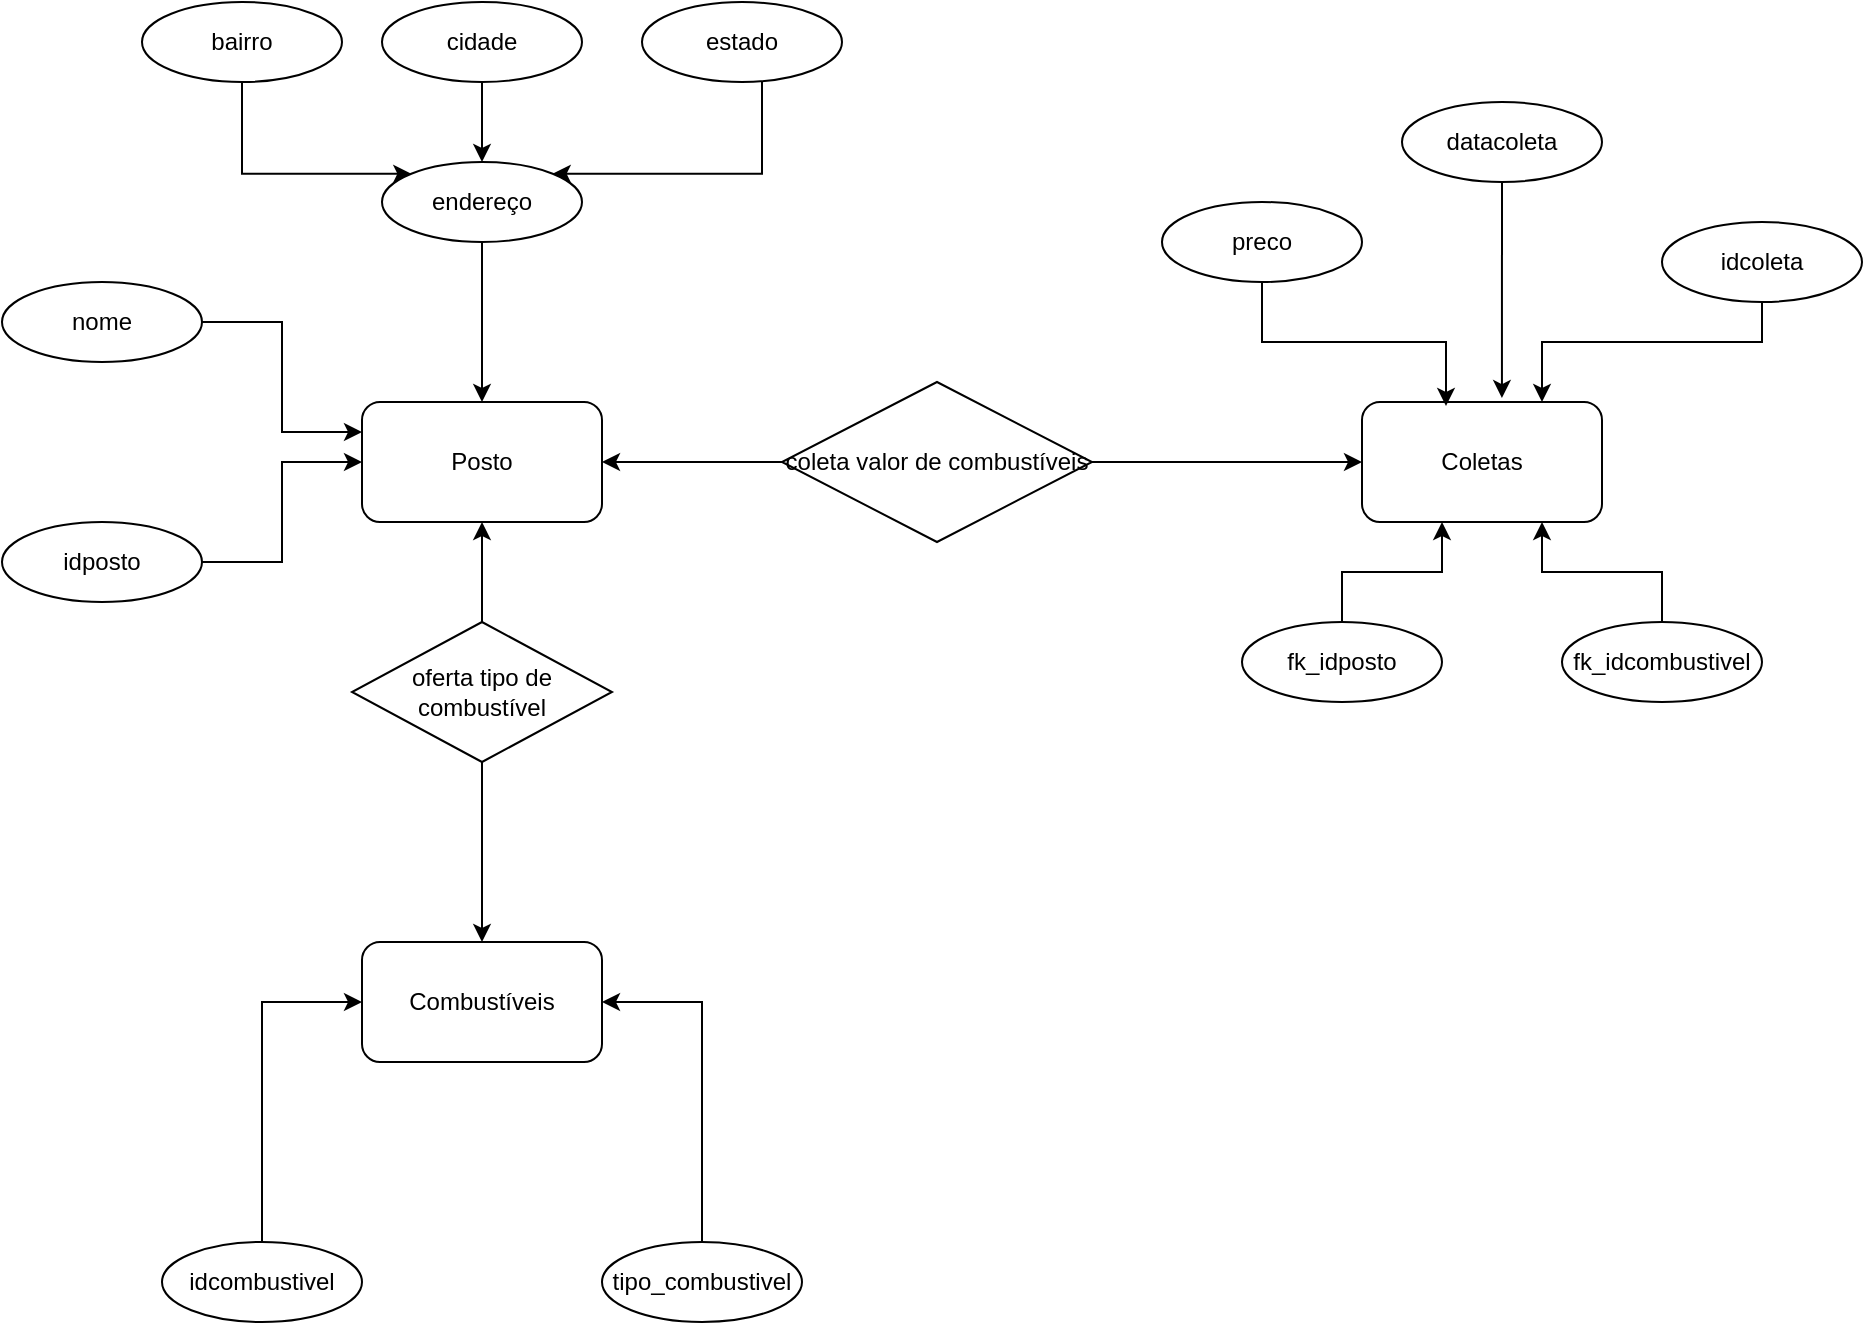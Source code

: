 <mxfile version="24.4.4" type="github">
  <diagram id="R2lEEEUBdFMjLlhIrx00" name="Page-1">
    <mxGraphModel dx="2524" dy="1882" grid="1" gridSize="10" guides="1" tooltips="1" connect="1" arrows="1" fold="1" page="1" pageScale="1" pageWidth="850" pageHeight="1100" math="0" shadow="0" extFonts="Permanent Marker^https://fonts.googleapis.com/css?family=Permanent+Marker">
      <root>
        <mxCell id="0" />
        <mxCell id="1" parent="0" />
        <mxCell id="GcDPoTNNET3Vwg0IlSCf-1" value="Posto" style="rounded=1;whiteSpace=wrap;html=1;" vertex="1" parent="1">
          <mxGeometry x="70" y="190" width="120" height="60" as="geometry" />
        </mxCell>
        <mxCell id="GcDPoTNNET3Vwg0IlSCf-2" value="Coletas" style="rounded=1;whiteSpace=wrap;html=1;" vertex="1" parent="1">
          <mxGeometry x="570" y="190" width="120" height="60" as="geometry" />
        </mxCell>
        <mxCell id="GcDPoTNNET3Vwg0IlSCf-3" value="Combustíveis" style="rounded=1;whiteSpace=wrap;html=1;" vertex="1" parent="1">
          <mxGeometry x="70" y="460" width="120" height="60" as="geometry" />
        </mxCell>
        <mxCell id="GcDPoTNNET3Vwg0IlSCf-38" style="edgeStyle=orthogonalEdgeStyle;rounded=0;orthogonalLoop=1;jettySize=auto;html=1;entryX=0;entryY=0.5;entryDx=0;entryDy=0;" edge="1" parent="1" source="GcDPoTNNET3Vwg0IlSCf-4" target="GcDPoTNNET3Vwg0IlSCf-3">
          <mxGeometry relative="1" as="geometry" />
        </mxCell>
        <mxCell id="GcDPoTNNET3Vwg0IlSCf-4" value="idcombustivel" style="ellipse;whiteSpace=wrap;html=1;align=center;" vertex="1" parent="1">
          <mxGeometry x="-30" y="610" width="100" height="40" as="geometry" />
        </mxCell>
        <mxCell id="GcDPoTNNET3Vwg0IlSCf-39" style="edgeStyle=orthogonalEdgeStyle;rounded=0;orthogonalLoop=1;jettySize=auto;html=1;entryX=1;entryY=0.5;entryDx=0;entryDy=0;" edge="1" parent="1" source="GcDPoTNNET3Vwg0IlSCf-7" target="GcDPoTNNET3Vwg0IlSCf-3">
          <mxGeometry relative="1" as="geometry" />
        </mxCell>
        <mxCell id="GcDPoTNNET3Vwg0IlSCf-7" value="tipo_combustivel" style="ellipse;whiteSpace=wrap;html=1;align=center;" vertex="1" parent="1">
          <mxGeometry x="190" y="610" width="100" height="40" as="geometry" />
        </mxCell>
        <mxCell id="GcDPoTNNET3Vwg0IlSCf-30" value="" style="edgeStyle=orthogonalEdgeStyle;rounded=0;orthogonalLoop=1;jettySize=auto;html=1;" edge="1" parent="1" source="GcDPoTNNET3Vwg0IlSCf-8" target="GcDPoTNNET3Vwg0IlSCf-1">
          <mxGeometry relative="1" as="geometry" />
        </mxCell>
        <mxCell id="GcDPoTNNET3Vwg0IlSCf-8" value="idposto" style="ellipse;whiteSpace=wrap;html=1;align=center;" vertex="1" parent="1">
          <mxGeometry x="-110" y="250" width="100" height="40" as="geometry" />
        </mxCell>
        <mxCell id="GcDPoTNNET3Vwg0IlSCf-25" value="" style="edgeStyle=orthogonalEdgeStyle;rounded=0;orthogonalLoop=1;jettySize=auto;html=1;" edge="1" parent="1" source="GcDPoTNNET3Vwg0IlSCf-9" target="GcDPoTNNET3Vwg0IlSCf-1">
          <mxGeometry relative="1" as="geometry" />
        </mxCell>
        <mxCell id="GcDPoTNNET3Vwg0IlSCf-9" value="endereço" style="ellipse;whiteSpace=wrap;html=1;align=center;" vertex="1" parent="1">
          <mxGeometry x="80" y="70" width="100" height="40" as="geometry" />
        </mxCell>
        <mxCell id="GcDPoTNNET3Vwg0IlSCf-28" value="" style="edgeStyle=orthogonalEdgeStyle;rounded=0;orthogonalLoop=1;jettySize=auto;html=1;" edge="1" parent="1" source="GcDPoTNNET3Vwg0IlSCf-10" target="GcDPoTNNET3Vwg0IlSCf-9">
          <mxGeometry relative="1" as="geometry" />
        </mxCell>
        <mxCell id="GcDPoTNNET3Vwg0IlSCf-10" value="cidade" style="ellipse;whiteSpace=wrap;html=1;align=center;" vertex="1" parent="1">
          <mxGeometry x="80" y="-10" width="100" height="40" as="geometry" />
        </mxCell>
        <mxCell id="GcDPoTNNET3Vwg0IlSCf-29" style="edgeStyle=orthogonalEdgeStyle;rounded=0;orthogonalLoop=1;jettySize=auto;html=1;entryX=1;entryY=0;entryDx=0;entryDy=0;" edge="1" parent="1" source="GcDPoTNNET3Vwg0IlSCf-11" target="GcDPoTNNET3Vwg0IlSCf-9">
          <mxGeometry relative="1" as="geometry">
            <Array as="points">
              <mxPoint x="270" y="76" />
            </Array>
          </mxGeometry>
        </mxCell>
        <mxCell id="GcDPoTNNET3Vwg0IlSCf-11" value="estado" style="ellipse;whiteSpace=wrap;html=1;align=center;" vertex="1" parent="1">
          <mxGeometry x="210" y="-10" width="100" height="40" as="geometry" />
        </mxCell>
        <mxCell id="GcDPoTNNET3Vwg0IlSCf-12" value="bairro" style="ellipse;whiteSpace=wrap;html=1;align=center;" vertex="1" parent="1">
          <mxGeometry x="-40" y="-10" width="100" height="40" as="geometry" />
        </mxCell>
        <mxCell id="GcDPoTNNET3Vwg0IlSCf-31" style="edgeStyle=orthogonalEdgeStyle;rounded=0;orthogonalLoop=1;jettySize=auto;html=1;entryX=0;entryY=0.25;entryDx=0;entryDy=0;" edge="1" parent="1" source="GcDPoTNNET3Vwg0IlSCf-13" target="GcDPoTNNET3Vwg0IlSCf-1">
          <mxGeometry relative="1" as="geometry" />
        </mxCell>
        <mxCell id="GcDPoTNNET3Vwg0IlSCf-13" value="nome" style="ellipse;whiteSpace=wrap;html=1;align=center;" vertex="1" parent="1">
          <mxGeometry x="-110" y="130" width="100" height="40" as="geometry" />
        </mxCell>
        <mxCell id="GcDPoTNNET3Vwg0IlSCf-35" style="edgeStyle=orthogonalEdgeStyle;rounded=0;orthogonalLoop=1;jettySize=auto;html=1;entryX=0.75;entryY=0;entryDx=0;entryDy=0;" edge="1" parent="1" source="GcDPoTNNET3Vwg0IlSCf-14" target="GcDPoTNNET3Vwg0IlSCf-2">
          <mxGeometry relative="1" as="geometry">
            <Array as="points">
              <mxPoint x="770" y="160" />
              <mxPoint x="660" y="160" />
            </Array>
          </mxGeometry>
        </mxCell>
        <mxCell id="GcDPoTNNET3Vwg0IlSCf-14" value="idcoleta" style="ellipse;whiteSpace=wrap;html=1;align=center;" vertex="1" parent="1">
          <mxGeometry x="720" y="100" width="100" height="40" as="geometry" />
        </mxCell>
        <mxCell id="GcDPoTNNET3Vwg0IlSCf-32" value="" style="edgeStyle=orthogonalEdgeStyle;rounded=0;orthogonalLoop=1;jettySize=auto;html=1;" edge="1" parent="1" source="GcDPoTNNET3Vwg0IlSCf-15" target="GcDPoTNNET3Vwg0IlSCf-2">
          <mxGeometry relative="1" as="geometry">
            <Array as="points">
              <mxPoint x="560" y="275" />
              <mxPoint x="610" y="275" />
            </Array>
          </mxGeometry>
        </mxCell>
        <mxCell id="GcDPoTNNET3Vwg0IlSCf-15" value="fk_idposto" style="ellipse;whiteSpace=wrap;html=1;align=center;" vertex="1" parent="1">
          <mxGeometry x="510" y="300" width="100" height="40" as="geometry" />
        </mxCell>
        <mxCell id="GcDPoTNNET3Vwg0IlSCf-33" value="" style="edgeStyle=orthogonalEdgeStyle;rounded=0;orthogonalLoop=1;jettySize=auto;html=1;" edge="1" parent="1" source="GcDPoTNNET3Vwg0IlSCf-16" target="GcDPoTNNET3Vwg0IlSCf-2">
          <mxGeometry relative="1" as="geometry">
            <Array as="points">
              <mxPoint x="720" y="275" />
              <mxPoint x="660" y="275" />
            </Array>
          </mxGeometry>
        </mxCell>
        <mxCell id="GcDPoTNNET3Vwg0IlSCf-16" value="fk_idcombustivel" style="ellipse;whiteSpace=wrap;html=1;align=center;" vertex="1" parent="1">
          <mxGeometry x="670" y="300" width="100" height="40" as="geometry" />
        </mxCell>
        <mxCell id="GcDPoTNNET3Vwg0IlSCf-17" value="datacoleta" style="ellipse;whiteSpace=wrap;html=1;align=center;" vertex="1" parent="1">
          <mxGeometry x="590" y="40" width="100" height="40" as="geometry" />
        </mxCell>
        <mxCell id="GcDPoTNNET3Vwg0IlSCf-18" value="preco" style="ellipse;whiteSpace=wrap;html=1;align=center;" vertex="1" parent="1">
          <mxGeometry x="470" y="90" width="100" height="40" as="geometry" />
        </mxCell>
        <mxCell id="GcDPoTNNET3Vwg0IlSCf-21" value="" style="edgeStyle=orthogonalEdgeStyle;rounded=0;orthogonalLoop=1;jettySize=auto;html=1;" edge="1" parent="1" source="GcDPoTNNET3Vwg0IlSCf-19" target="GcDPoTNNET3Vwg0IlSCf-1">
          <mxGeometry relative="1" as="geometry" />
        </mxCell>
        <mxCell id="GcDPoTNNET3Vwg0IlSCf-22" value="" style="edgeStyle=orthogonalEdgeStyle;rounded=0;orthogonalLoop=1;jettySize=auto;html=1;" edge="1" parent="1" source="GcDPoTNNET3Vwg0IlSCf-19" target="GcDPoTNNET3Vwg0IlSCf-3">
          <mxGeometry relative="1" as="geometry" />
        </mxCell>
        <mxCell id="GcDPoTNNET3Vwg0IlSCf-19" value="oferta tipo de combustível" style="shape=rhombus;perimeter=rhombusPerimeter;whiteSpace=wrap;html=1;align=center;" vertex="1" parent="1">
          <mxGeometry x="65" y="300" width="130" height="70" as="geometry" />
        </mxCell>
        <mxCell id="GcDPoTNNET3Vwg0IlSCf-23" value="" style="edgeStyle=orthogonalEdgeStyle;rounded=0;orthogonalLoop=1;jettySize=auto;html=1;" edge="1" parent="1" source="GcDPoTNNET3Vwg0IlSCf-20" target="GcDPoTNNET3Vwg0IlSCf-1">
          <mxGeometry relative="1" as="geometry" />
        </mxCell>
        <mxCell id="GcDPoTNNET3Vwg0IlSCf-24" value="" style="edgeStyle=orthogonalEdgeStyle;rounded=0;orthogonalLoop=1;jettySize=auto;html=1;" edge="1" parent="1" source="GcDPoTNNET3Vwg0IlSCf-20" target="GcDPoTNNET3Vwg0IlSCf-2">
          <mxGeometry relative="1" as="geometry" />
        </mxCell>
        <mxCell id="GcDPoTNNET3Vwg0IlSCf-20" value="coleta valor de combustíveis" style="shape=rhombus;perimeter=rhombusPerimeter;whiteSpace=wrap;html=1;align=center;" vertex="1" parent="1">
          <mxGeometry x="280" y="180" width="155" height="80" as="geometry" />
        </mxCell>
        <mxCell id="GcDPoTNNET3Vwg0IlSCf-27" style="edgeStyle=orthogonalEdgeStyle;rounded=0;orthogonalLoop=1;jettySize=auto;html=1;entryX=0;entryY=0;entryDx=0;entryDy=0;" edge="1" parent="1" source="GcDPoTNNET3Vwg0IlSCf-12" target="GcDPoTNNET3Vwg0IlSCf-9">
          <mxGeometry relative="1" as="geometry">
            <Array as="points">
              <mxPoint x="10" y="76" />
            </Array>
          </mxGeometry>
        </mxCell>
        <mxCell id="GcDPoTNNET3Vwg0IlSCf-34" style="edgeStyle=orthogonalEdgeStyle;rounded=0;orthogonalLoop=1;jettySize=auto;html=1;entryX=0.35;entryY=0.033;entryDx=0;entryDy=0;entryPerimeter=0;" edge="1" parent="1" source="GcDPoTNNET3Vwg0IlSCf-18" target="GcDPoTNNET3Vwg0IlSCf-2">
          <mxGeometry relative="1" as="geometry" />
        </mxCell>
        <mxCell id="GcDPoTNNET3Vwg0IlSCf-37" style="edgeStyle=orthogonalEdgeStyle;rounded=0;orthogonalLoop=1;jettySize=auto;html=1;entryX=0.583;entryY=-0.033;entryDx=0;entryDy=0;entryPerimeter=0;" edge="1" parent="1" source="GcDPoTNNET3Vwg0IlSCf-17" target="GcDPoTNNET3Vwg0IlSCf-2">
          <mxGeometry relative="1" as="geometry" />
        </mxCell>
      </root>
    </mxGraphModel>
  </diagram>
</mxfile>
